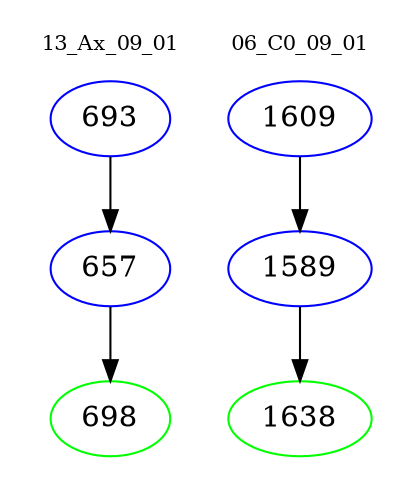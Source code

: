 digraph{
subgraph cluster_0 {
color = white
label = "13_Ax_09_01";
fontsize=10;
T0_693 [label="693", color="blue"]
T0_693 -> T0_657 [color="black"]
T0_657 [label="657", color="blue"]
T0_657 -> T0_698 [color="black"]
T0_698 [label="698", color="green"]
}
subgraph cluster_1 {
color = white
label = "06_C0_09_01";
fontsize=10;
T1_1609 [label="1609", color="blue"]
T1_1609 -> T1_1589 [color="black"]
T1_1589 [label="1589", color="blue"]
T1_1589 -> T1_1638 [color="black"]
T1_1638 [label="1638", color="green"]
}
}
